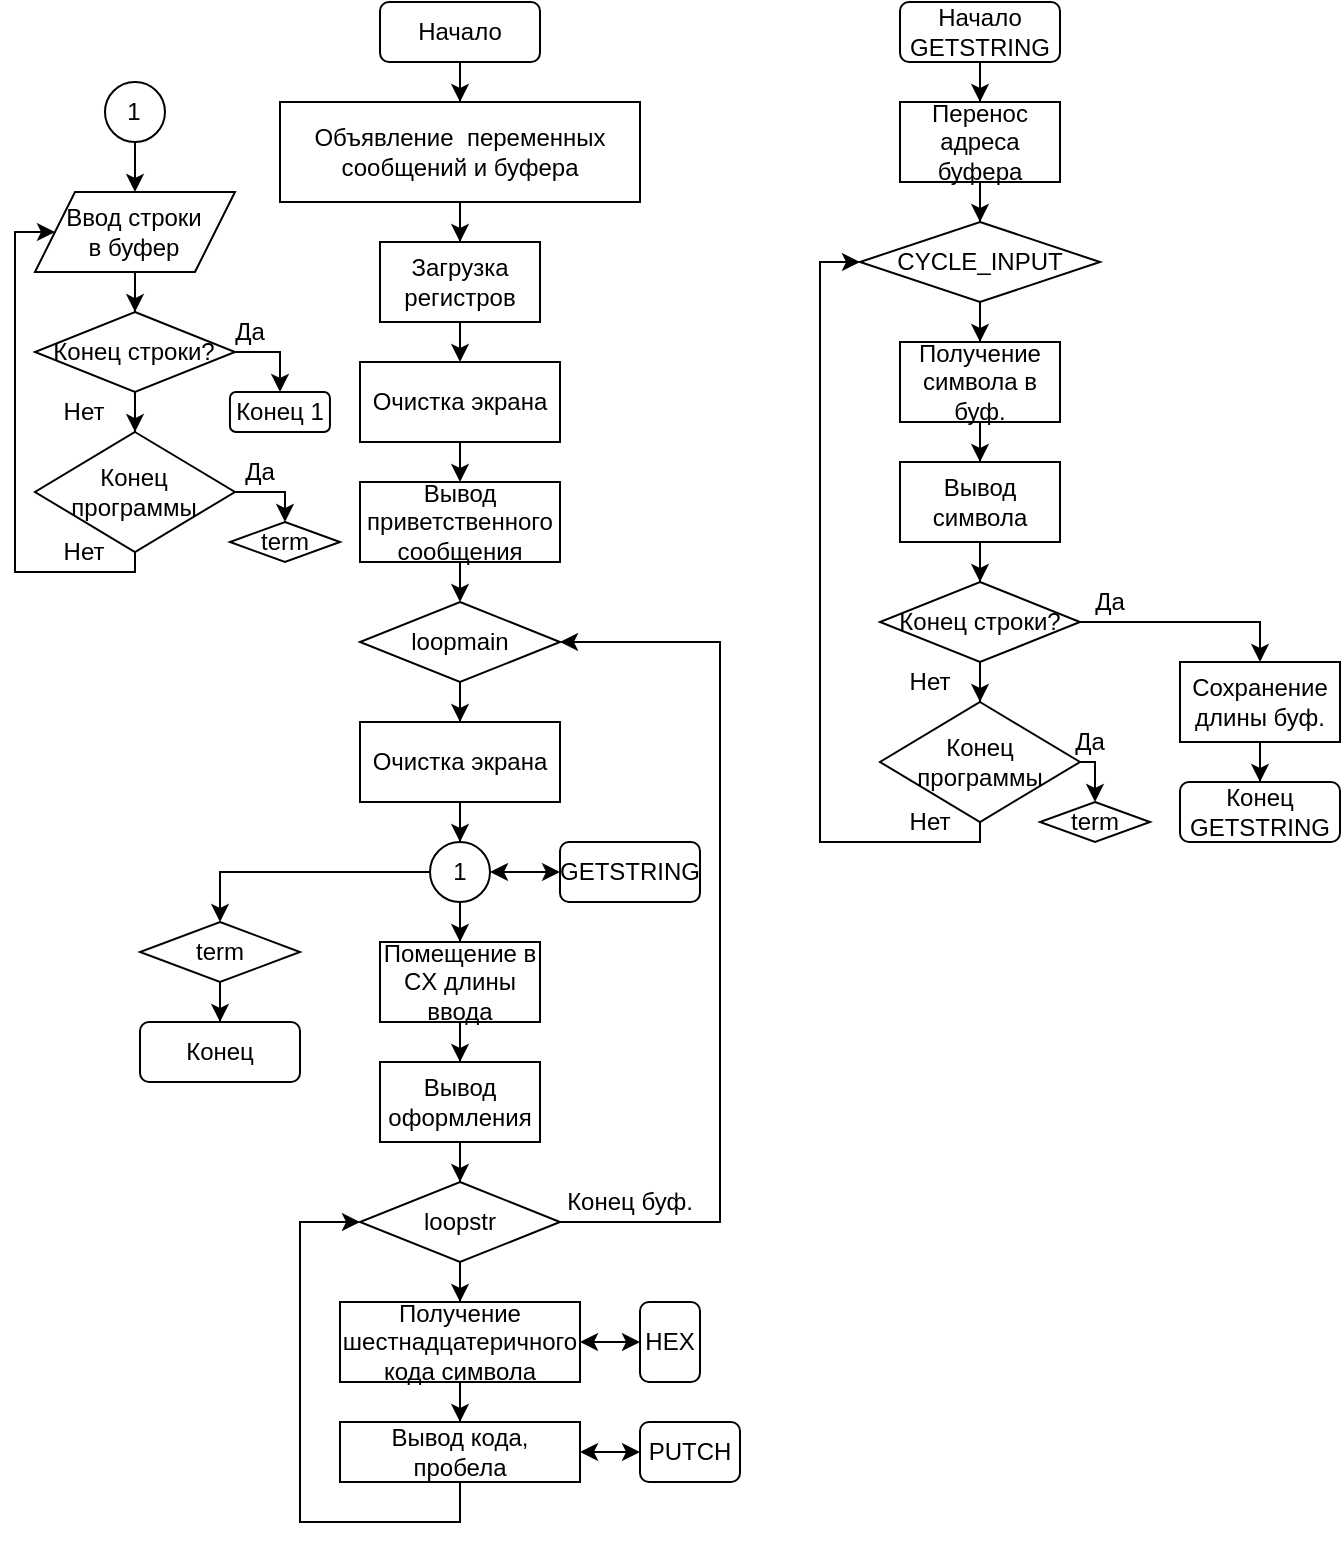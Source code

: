 <mxfile version="24.1.0" type="device">
  <diagram id="C5RBs43oDa-KdzZeNtuy" name="Page-1">
    <mxGraphModel dx="869" dy="473" grid="1" gridSize="10" guides="1" tooltips="1" connect="1" arrows="1" fold="1" page="1" pageScale="1" pageWidth="827" pageHeight="1169" math="0" shadow="0">
      <root>
        <mxCell id="WIyWlLk6GJQsqaUBKTNV-0" />
        <mxCell id="WIyWlLk6GJQsqaUBKTNV-1" parent="WIyWlLk6GJQsqaUBKTNV-0" />
        <mxCell id="b1ORVTBcM8QreffQEjI8-5" style="edgeStyle=orthogonalEdgeStyle;rounded=0;orthogonalLoop=1;jettySize=auto;html=1;" parent="WIyWlLk6GJQsqaUBKTNV-1" source="WIyWlLk6GJQsqaUBKTNV-3" target="b1ORVTBcM8QreffQEjI8-4" edge="1">
          <mxGeometry relative="1" as="geometry" />
        </mxCell>
        <mxCell id="WIyWlLk6GJQsqaUBKTNV-3" value="Начало" style="rounded=1;whiteSpace=wrap;html=1;fontSize=12;glass=0;strokeWidth=1;shadow=0;" parent="WIyWlLk6GJQsqaUBKTNV-1" vertex="1">
          <mxGeometry x="190" y="30" width="80" height="30" as="geometry" />
        </mxCell>
        <mxCell id="b1ORVTBcM8QreffQEjI8-7" style="edgeStyle=orthogonalEdgeStyle;rounded=0;orthogonalLoop=1;jettySize=auto;html=1;" parent="WIyWlLk6GJQsqaUBKTNV-1" source="b1ORVTBcM8QreffQEjI8-4" target="b1ORVTBcM8QreffQEjI8-6" edge="1">
          <mxGeometry relative="1" as="geometry" />
        </mxCell>
        <mxCell id="b1ORVTBcM8QreffQEjI8-4" value="Объявление&amp;nbsp; переменных сообщений и буфера" style="rounded=0;whiteSpace=wrap;html=1;" parent="WIyWlLk6GJQsqaUBKTNV-1" vertex="1">
          <mxGeometry x="140" y="80" width="180" height="50" as="geometry" />
        </mxCell>
        <mxCell id="vxpqx_h1XbM0o7AQPfHb-7" style="edgeStyle=orthogonalEdgeStyle;rounded=0;orthogonalLoop=1;jettySize=auto;html=1;exitX=0.5;exitY=1;exitDx=0;exitDy=0;entryX=0.5;entryY=0;entryDx=0;entryDy=0;" edge="1" parent="WIyWlLk6GJQsqaUBKTNV-1" source="b1ORVTBcM8QreffQEjI8-6" target="vxpqx_h1XbM0o7AQPfHb-1">
          <mxGeometry relative="1" as="geometry" />
        </mxCell>
        <mxCell id="b1ORVTBcM8QreffQEjI8-6" value="Загрузка регистров" style="rounded=0;whiteSpace=wrap;html=1;" parent="WIyWlLk6GJQsqaUBKTNV-1" vertex="1">
          <mxGeometry x="190" y="150" width="80" height="40" as="geometry" />
        </mxCell>
        <mxCell id="b1ORVTBcM8QreffQEjI8-8" value="Конец" style="rounded=1;whiteSpace=wrap;html=1;fontSize=12;glass=0;strokeWidth=1;shadow=0;" parent="WIyWlLk6GJQsqaUBKTNV-1" vertex="1">
          <mxGeometry x="70" y="540" width="80" height="30" as="geometry" />
        </mxCell>
        <mxCell id="vxpqx_h1XbM0o7AQPfHb-8" style="edgeStyle=orthogonalEdgeStyle;rounded=0;orthogonalLoop=1;jettySize=auto;html=1;exitX=0.5;exitY=1;exitDx=0;exitDy=0;entryX=0.5;entryY=0;entryDx=0;entryDy=0;" edge="1" parent="WIyWlLk6GJQsqaUBKTNV-1" source="vxpqx_h1XbM0o7AQPfHb-1" target="vxpqx_h1XbM0o7AQPfHb-2">
          <mxGeometry relative="1" as="geometry" />
        </mxCell>
        <mxCell id="vxpqx_h1XbM0o7AQPfHb-1" value="Очистка экрана" style="rounded=0;whiteSpace=wrap;html=1;" vertex="1" parent="WIyWlLk6GJQsqaUBKTNV-1">
          <mxGeometry x="180" y="210" width="100" height="40" as="geometry" />
        </mxCell>
        <mxCell id="vxpqx_h1XbM0o7AQPfHb-9" style="edgeStyle=orthogonalEdgeStyle;rounded=0;orthogonalLoop=1;jettySize=auto;html=1;exitX=0.5;exitY=1;exitDx=0;exitDy=0;entryX=0.5;entryY=0;entryDx=0;entryDy=0;" edge="1" parent="WIyWlLk6GJQsqaUBKTNV-1" source="vxpqx_h1XbM0o7AQPfHb-2" target="vxpqx_h1XbM0o7AQPfHb-4">
          <mxGeometry relative="1" as="geometry" />
        </mxCell>
        <mxCell id="vxpqx_h1XbM0o7AQPfHb-2" value="Вывод приветственного сообщения" style="rounded=0;whiteSpace=wrap;html=1;" vertex="1" parent="WIyWlLk6GJQsqaUBKTNV-1">
          <mxGeometry x="180" y="270" width="100" height="40" as="geometry" />
        </mxCell>
        <mxCell id="vxpqx_h1XbM0o7AQPfHb-12" style="edgeStyle=orthogonalEdgeStyle;rounded=0;orthogonalLoop=1;jettySize=auto;html=1;entryX=0.5;entryY=0;entryDx=0;entryDy=0;" edge="1" parent="WIyWlLk6GJQsqaUBKTNV-1" source="vxpqx_h1XbM0o7AQPfHb-3" target="vxpqx_h1XbM0o7AQPfHb-11">
          <mxGeometry relative="1" as="geometry" />
        </mxCell>
        <mxCell id="vxpqx_h1XbM0o7AQPfHb-3" value="Очистка экрана" style="rounded=0;whiteSpace=wrap;html=1;" vertex="1" parent="WIyWlLk6GJQsqaUBKTNV-1">
          <mxGeometry x="180" y="390" width="100" height="40" as="geometry" />
        </mxCell>
        <mxCell id="vxpqx_h1XbM0o7AQPfHb-10" style="edgeStyle=orthogonalEdgeStyle;rounded=0;orthogonalLoop=1;jettySize=auto;html=1;exitX=0.5;exitY=1;exitDx=0;exitDy=0;" edge="1" parent="WIyWlLk6GJQsqaUBKTNV-1" source="vxpqx_h1XbM0o7AQPfHb-4" target="vxpqx_h1XbM0o7AQPfHb-3">
          <mxGeometry relative="1" as="geometry" />
        </mxCell>
        <mxCell id="vxpqx_h1XbM0o7AQPfHb-4" value="loopmain" style="rhombus;whiteSpace=wrap;html=1;" vertex="1" parent="WIyWlLk6GJQsqaUBKTNV-1">
          <mxGeometry x="180" y="330" width="100" height="40" as="geometry" />
        </mxCell>
        <mxCell id="vxpqx_h1XbM0o7AQPfHb-37" style="edgeStyle=orthogonalEdgeStyle;rounded=0;orthogonalLoop=1;jettySize=auto;html=1;" edge="1" parent="WIyWlLk6GJQsqaUBKTNV-1" source="vxpqx_h1XbM0o7AQPfHb-11" target="vxpqx_h1XbM0o7AQPfHb-36">
          <mxGeometry relative="1" as="geometry" />
        </mxCell>
        <mxCell id="vxpqx_h1XbM0o7AQPfHb-52" style="edgeStyle=orthogonalEdgeStyle;rounded=0;orthogonalLoop=1;jettySize=auto;html=1;entryX=0.5;entryY=0;entryDx=0;entryDy=0;" edge="1" parent="WIyWlLk6GJQsqaUBKTNV-1" source="vxpqx_h1XbM0o7AQPfHb-11" target="vxpqx_h1XbM0o7AQPfHb-51">
          <mxGeometry relative="1" as="geometry" />
        </mxCell>
        <mxCell id="vxpqx_h1XbM0o7AQPfHb-11" value="1" style="ellipse;whiteSpace=wrap;html=1;aspect=fixed;" vertex="1" parent="WIyWlLk6GJQsqaUBKTNV-1">
          <mxGeometry x="215" y="450" width="30" height="30" as="geometry" />
        </mxCell>
        <mxCell id="vxpqx_h1XbM0o7AQPfHb-15" style="edgeStyle=orthogonalEdgeStyle;rounded=0;orthogonalLoop=1;jettySize=auto;html=1;entryX=0.5;entryY=0;entryDx=0;entryDy=0;" edge="1" parent="WIyWlLk6GJQsqaUBKTNV-1" source="vxpqx_h1XbM0o7AQPfHb-13" target="vxpqx_h1XbM0o7AQPfHb-14">
          <mxGeometry relative="1" as="geometry" />
        </mxCell>
        <mxCell id="vxpqx_h1XbM0o7AQPfHb-13" value="1" style="ellipse;whiteSpace=wrap;html=1;aspect=fixed;" vertex="1" parent="WIyWlLk6GJQsqaUBKTNV-1">
          <mxGeometry x="52.49" y="70" width="30" height="30" as="geometry" />
        </mxCell>
        <mxCell id="vxpqx_h1XbM0o7AQPfHb-17" style="edgeStyle=orthogonalEdgeStyle;rounded=0;orthogonalLoop=1;jettySize=auto;html=1;exitX=0.5;exitY=1;exitDx=0;exitDy=0;" edge="1" parent="WIyWlLk6GJQsqaUBKTNV-1" source="vxpqx_h1XbM0o7AQPfHb-14" target="vxpqx_h1XbM0o7AQPfHb-16">
          <mxGeometry relative="1" as="geometry" />
        </mxCell>
        <mxCell id="vxpqx_h1XbM0o7AQPfHb-14" value="Ввод строки&lt;div&gt;в буфер&lt;/div&gt;" style="shape=parallelogram;perimeter=parallelogramPerimeter;whiteSpace=wrap;html=1;fixedSize=1;" vertex="1" parent="WIyWlLk6GJQsqaUBKTNV-1">
          <mxGeometry x="17.49" y="125" width="100" height="40" as="geometry" />
        </mxCell>
        <mxCell id="vxpqx_h1XbM0o7AQPfHb-19" style="edgeStyle=orthogonalEdgeStyle;rounded=0;orthogonalLoop=1;jettySize=auto;html=1;exitX=0.5;exitY=1;exitDx=0;exitDy=0;" edge="1" parent="WIyWlLk6GJQsqaUBKTNV-1" source="vxpqx_h1XbM0o7AQPfHb-16" target="vxpqx_h1XbM0o7AQPfHb-18">
          <mxGeometry relative="1" as="geometry" />
        </mxCell>
        <mxCell id="vxpqx_h1XbM0o7AQPfHb-29" style="edgeStyle=orthogonalEdgeStyle;rounded=0;orthogonalLoop=1;jettySize=auto;html=1;exitX=1;exitY=0.5;exitDx=0;exitDy=0;" edge="1" parent="WIyWlLk6GJQsqaUBKTNV-1" source="vxpqx_h1XbM0o7AQPfHb-16" target="vxpqx_h1XbM0o7AQPfHb-27">
          <mxGeometry relative="1" as="geometry" />
        </mxCell>
        <mxCell id="vxpqx_h1XbM0o7AQPfHb-16" value="Конец строки?" style="rhombus;whiteSpace=wrap;html=1;" vertex="1" parent="WIyWlLk6GJQsqaUBKTNV-1">
          <mxGeometry x="17.49" y="185" width="100" height="40" as="geometry" />
        </mxCell>
        <mxCell id="vxpqx_h1XbM0o7AQPfHb-20" style="edgeStyle=orthogonalEdgeStyle;rounded=0;orthogonalLoop=1;jettySize=auto;html=1;entryX=0;entryY=0.5;entryDx=0;entryDy=0;" edge="1" parent="WIyWlLk6GJQsqaUBKTNV-1" source="vxpqx_h1XbM0o7AQPfHb-18" target="vxpqx_h1XbM0o7AQPfHb-14">
          <mxGeometry relative="1" as="geometry">
            <Array as="points">
              <mxPoint x="67.49" y="315" />
              <mxPoint x="7.49" y="315" />
              <mxPoint x="7.49" y="145" />
            </Array>
          </mxGeometry>
        </mxCell>
        <mxCell id="vxpqx_h1XbM0o7AQPfHb-31" style="edgeStyle=orthogonalEdgeStyle;rounded=0;orthogonalLoop=1;jettySize=auto;html=1;exitX=1;exitY=0.5;exitDx=0;exitDy=0;entryX=0.5;entryY=0;entryDx=0;entryDy=0;" edge="1" parent="WIyWlLk6GJQsqaUBKTNV-1" source="vxpqx_h1XbM0o7AQPfHb-18" target="vxpqx_h1XbM0o7AQPfHb-30">
          <mxGeometry relative="1" as="geometry" />
        </mxCell>
        <mxCell id="vxpqx_h1XbM0o7AQPfHb-18" value="Конец программы" style="rhombus;whiteSpace=wrap;html=1;" vertex="1" parent="WIyWlLk6GJQsqaUBKTNV-1">
          <mxGeometry x="17.49" y="245" width="100" height="60" as="geometry" />
        </mxCell>
        <mxCell id="vxpqx_h1XbM0o7AQPfHb-21" value="Нет" style="text;html=1;align=center;verticalAlign=middle;whiteSpace=wrap;rounded=0;" vertex="1" parent="WIyWlLk6GJQsqaUBKTNV-1">
          <mxGeometry x="27.49" y="225" width="30" height="20" as="geometry" />
        </mxCell>
        <mxCell id="vxpqx_h1XbM0o7AQPfHb-22" value="Нет" style="text;html=1;align=center;verticalAlign=middle;whiteSpace=wrap;rounded=0;" vertex="1" parent="WIyWlLk6GJQsqaUBKTNV-1">
          <mxGeometry x="27.49" y="295" width="30" height="20" as="geometry" />
        </mxCell>
        <mxCell id="vxpqx_h1XbM0o7AQPfHb-25" value="GETSTRING" style="rounded=1;whiteSpace=wrap;html=1;" vertex="1" parent="WIyWlLk6GJQsqaUBKTNV-1">
          <mxGeometry x="280" y="450" width="70" height="30" as="geometry" />
        </mxCell>
        <mxCell id="vxpqx_h1XbM0o7AQPfHb-26" value="" style="endArrow=classic;startArrow=classic;html=1;rounded=0;" edge="1" parent="WIyWlLk6GJQsqaUBKTNV-1" source="vxpqx_h1XbM0o7AQPfHb-11" target="vxpqx_h1XbM0o7AQPfHb-25">
          <mxGeometry width="50" height="50" relative="1" as="geometry">
            <mxPoint x="170" y="430" as="sourcePoint" />
            <mxPoint x="220" y="380" as="targetPoint" />
          </mxGeometry>
        </mxCell>
        <mxCell id="vxpqx_h1XbM0o7AQPfHb-27" value="Конец 1" style="rounded=1;whiteSpace=wrap;html=1;fontSize=12;glass=0;strokeWidth=1;shadow=0;" vertex="1" parent="WIyWlLk6GJQsqaUBKTNV-1">
          <mxGeometry x="114.98" y="225" width="50" height="20" as="geometry" />
        </mxCell>
        <mxCell id="vxpqx_h1XbM0o7AQPfHb-30" value="term" style="rhombus;whiteSpace=wrap;html=1;" vertex="1" parent="WIyWlLk6GJQsqaUBKTNV-1">
          <mxGeometry x="114.98" y="290" width="55.02" height="20" as="geometry" />
        </mxCell>
        <mxCell id="vxpqx_h1XbM0o7AQPfHb-35" style="edgeStyle=orthogonalEdgeStyle;rounded=0;orthogonalLoop=1;jettySize=auto;html=1;" edge="1" parent="WIyWlLk6GJQsqaUBKTNV-1" source="vxpqx_h1XbM0o7AQPfHb-32" target="vxpqx_h1XbM0o7AQPfHb-34">
          <mxGeometry relative="1" as="geometry" />
        </mxCell>
        <mxCell id="vxpqx_h1XbM0o7AQPfHb-32" value="Вывод оформления" style="rounded=0;whiteSpace=wrap;html=1;" vertex="1" parent="WIyWlLk6GJQsqaUBKTNV-1">
          <mxGeometry x="190" y="560" width="80" height="40" as="geometry" />
        </mxCell>
        <mxCell id="vxpqx_h1XbM0o7AQPfHb-40" style="edgeStyle=orthogonalEdgeStyle;rounded=0;orthogonalLoop=1;jettySize=auto;html=1;" edge="1" parent="WIyWlLk6GJQsqaUBKTNV-1" source="vxpqx_h1XbM0o7AQPfHb-34" target="vxpqx_h1XbM0o7AQPfHb-39">
          <mxGeometry relative="1" as="geometry" />
        </mxCell>
        <mxCell id="vxpqx_h1XbM0o7AQPfHb-49" style="edgeStyle=orthogonalEdgeStyle;rounded=0;orthogonalLoop=1;jettySize=auto;html=1;exitX=1;exitY=0.5;exitDx=0;exitDy=0;entryX=1;entryY=0.5;entryDx=0;entryDy=0;" edge="1" parent="WIyWlLk6GJQsqaUBKTNV-1" source="vxpqx_h1XbM0o7AQPfHb-34" target="vxpqx_h1XbM0o7AQPfHb-4">
          <mxGeometry relative="1" as="geometry">
            <Array as="points">
              <mxPoint x="360" y="640" />
              <mxPoint x="360" y="350" />
            </Array>
          </mxGeometry>
        </mxCell>
        <mxCell id="vxpqx_h1XbM0o7AQPfHb-34" value="loopstr" style="rhombus;whiteSpace=wrap;html=1;" vertex="1" parent="WIyWlLk6GJQsqaUBKTNV-1">
          <mxGeometry x="180" y="620" width="100" height="40" as="geometry" />
        </mxCell>
        <mxCell id="vxpqx_h1XbM0o7AQPfHb-38" style="edgeStyle=orthogonalEdgeStyle;rounded=0;orthogonalLoop=1;jettySize=auto;html=1;" edge="1" parent="WIyWlLk6GJQsqaUBKTNV-1" source="vxpqx_h1XbM0o7AQPfHb-36" target="vxpqx_h1XbM0o7AQPfHb-32">
          <mxGeometry relative="1" as="geometry" />
        </mxCell>
        <mxCell id="vxpqx_h1XbM0o7AQPfHb-36" value="Помещение в CX длины ввода" style="rounded=0;whiteSpace=wrap;html=1;" vertex="1" parent="WIyWlLk6GJQsqaUBKTNV-1">
          <mxGeometry x="190" y="500" width="80" height="40" as="geometry" />
        </mxCell>
        <mxCell id="vxpqx_h1XbM0o7AQPfHb-46" style="edgeStyle=orthogonalEdgeStyle;rounded=0;orthogonalLoop=1;jettySize=auto;html=1;" edge="1" parent="WIyWlLk6GJQsqaUBKTNV-1" source="vxpqx_h1XbM0o7AQPfHb-39" target="vxpqx_h1XbM0o7AQPfHb-43">
          <mxGeometry relative="1" as="geometry" />
        </mxCell>
        <mxCell id="vxpqx_h1XbM0o7AQPfHb-39" value="Получение шестнадцатеричного кода символа" style="rounded=0;whiteSpace=wrap;html=1;" vertex="1" parent="WIyWlLk6GJQsqaUBKTNV-1">
          <mxGeometry x="170" y="680" width="120" height="40" as="geometry" />
        </mxCell>
        <mxCell id="vxpqx_h1XbM0o7AQPfHb-41" value="HEX" style="rounded=1;whiteSpace=wrap;html=1;" vertex="1" parent="WIyWlLk6GJQsqaUBKTNV-1">
          <mxGeometry x="320" y="680" width="30" height="40" as="geometry" />
        </mxCell>
        <mxCell id="vxpqx_h1XbM0o7AQPfHb-42" value="" style="endArrow=classic;startArrow=classic;html=1;rounded=0;" edge="1" parent="WIyWlLk6GJQsqaUBKTNV-1" source="vxpqx_h1XbM0o7AQPfHb-39" target="vxpqx_h1XbM0o7AQPfHb-41">
          <mxGeometry width="50" height="50" relative="1" as="geometry">
            <mxPoint x="180" y="640" as="sourcePoint" />
            <mxPoint x="230" y="590" as="targetPoint" />
          </mxGeometry>
        </mxCell>
        <mxCell id="vxpqx_h1XbM0o7AQPfHb-47" style="edgeStyle=orthogonalEdgeStyle;rounded=0;orthogonalLoop=1;jettySize=auto;html=1;entryX=0;entryY=0.5;entryDx=0;entryDy=0;" edge="1" parent="WIyWlLk6GJQsqaUBKTNV-1" source="vxpqx_h1XbM0o7AQPfHb-43" target="vxpqx_h1XbM0o7AQPfHb-34">
          <mxGeometry relative="1" as="geometry">
            <Array as="points">
              <mxPoint x="230" y="790" />
              <mxPoint x="150" y="790" />
              <mxPoint x="150" y="640" />
            </Array>
          </mxGeometry>
        </mxCell>
        <mxCell id="vxpqx_h1XbM0o7AQPfHb-43" value="Вывод кода, пробела" style="rounded=0;whiteSpace=wrap;html=1;" vertex="1" parent="WIyWlLk6GJQsqaUBKTNV-1">
          <mxGeometry x="170" y="740" width="120" height="30" as="geometry" />
        </mxCell>
        <mxCell id="vxpqx_h1XbM0o7AQPfHb-44" value="PUTCH" style="rounded=1;whiteSpace=wrap;html=1;" vertex="1" parent="WIyWlLk6GJQsqaUBKTNV-1">
          <mxGeometry x="320" y="740" width="50" height="30" as="geometry" />
        </mxCell>
        <mxCell id="vxpqx_h1XbM0o7AQPfHb-45" value="" style="endArrow=classic;startArrow=classic;html=1;rounded=0;" edge="1" parent="WIyWlLk6GJQsqaUBKTNV-1" source="vxpqx_h1XbM0o7AQPfHb-43" target="vxpqx_h1XbM0o7AQPfHb-44">
          <mxGeometry width="50" height="50" relative="1" as="geometry">
            <mxPoint x="180" y="780" as="sourcePoint" />
            <mxPoint x="230" y="730" as="targetPoint" />
          </mxGeometry>
        </mxCell>
        <mxCell id="vxpqx_h1XbM0o7AQPfHb-50" value="Конец буф." style="text;html=1;align=center;verticalAlign=middle;whiteSpace=wrap;rounded=0;" vertex="1" parent="WIyWlLk6GJQsqaUBKTNV-1">
          <mxGeometry x="280" y="620" width="70" height="20" as="geometry" />
        </mxCell>
        <mxCell id="vxpqx_h1XbM0o7AQPfHb-55" style="edgeStyle=orthogonalEdgeStyle;rounded=0;orthogonalLoop=1;jettySize=auto;html=1;" edge="1" parent="WIyWlLk6GJQsqaUBKTNV-1" source="vxpqx_h1XbM0o7AQPfHb-51" target="b1ORVTBcM8QreffQEjI8-8">
          <mxGeometry relative="1" as="geometry" />
        </mxCell>
        <mxCell id="vxpqx_h1XbM0o7AQPfHb-51" value="term" style="rhombus;whiteSpace=wrap;html=1;" vertex="1" parent="WIyWlLk6GJQsqaUBKTNV-1">
          <mxGeometry x="70" y="490" width="80" height="30" as="geometry" />
        </mxCell>
        <mxCell id="vxpqx_h1XbM0o7AQPfHb-59" style="edgeStyle=orthogonalEdgeStyle;rounded=0;orthogonalLoop=1;jettySize=auto;html=1;" edge="1" parent="WIyWlLk6GJQsqaUBKTNV-1" source="vxpqx_h1XbM0o7AQPfHb-56" target="vxpqx_h1XbM0o7AQPfHb-58">
          <mxGeometry relative="1" as="geometry" />
        </mxCell>
        <mxCell id="vxpqx_h1XbM0o7AQPfHb-56" value="Начало&lt;div&gt;GETSTRING&lt;/div&gt;" style="rounded=1;whiteSpace=wrap;html=1;fontSize=12;glass=0;strokeWidth=1;shadow=0;" vertex="1" parent="WIyWlLk6GJQsqaUBKTNV-1">
          <mxGeometry x="450" y="30" width="80" height="30" as="geometry" />
        </mxCell>
        <mxCell id="vxpqx_h1XbM0o7AQPfHb-57" value="Конец&lt;div&gt;GETSTRING&lt;/div&gt;" style="rounded=1;whiteSpace=wrap;html=1;fontSize=12;glass=0;strokeWidth=1;shadow=0;" vertex="1" parent="WIyWlLk6GJQsqaUBKTNV-1">
          <mxGeometry x="590" y="420" width="80" height="30" as="geometry" />
        </mxCell>
        <mxCell id="vxpqx_h1XbM0o7AQPfHb-61" style="edgeStyle=orthogonalEdgeStyle;rounded=0;orthogonalLoop=1;jettySize=auto;html=1;" edge="1" parent="WIyWlLk6GJQsqaUBKTNV-1" source="vxpqx_h1XbM0o7AQPfHb-58" target="vxpqx_h1XbM0o7AQPfHb-60">
          <mxGeometry relative="1" as="geometry" />
        </mxCell>
        <mxCell id="vxpqx_h1XbM0o7AQPfHb-58" value="Перенос адреса буфера" style="rounded=0;whiteSpace=wrap;html=1;" vertex="1" parent="WIyWlLk6GJQsqaUBKTNV-1">
          <mxGeometry x="450" y="80" width="80" height="40" as="geometry" />
        </mxCell>
        <mxCell id="vxpqx_h1XbM0o7AQPfHb-64" style="edgeStyle=orthogonalEdgeStyle;rounded=0;orthogonalLoop=1;jettySize=auto;html=1;" edge="1" parent="WIyWlLk6GJQsqaUBKTNV-1" source="vxpqx_h1XbM0o7AQPfHb-60" target="vxpqx_h1XbM0o7AQPfHb-62">
          <mxGeometry relative="1" as="geometry" />
        </mxCell>
        <mxCell id="vxpqx_h1XbM0o7AQPfHb-60" value="CYCLE_INPUT" style="rhombus;whiteSpace=wrap;html=1;" vertex="1" parent="WIyWlLk6GJQsqaUBKTNV-1">
          <mxGeometry x="430" y="140" width="120" height="40" as="geometry" />
        </mxCell>
        <mxCell id="vxpqx_h1XbM0o7AQPfHb-65" style="edgeStyle=orthogonalEdgeStyle;rounded=0;orthogonalLoop=1;jettySize=auto;html=1;" edge="1" parent="WIyWlLk6GJQsqaUBKTNV-1" source="vxpqx_h1XbM0o7AQPfHb-62" target="vxpqx_h1XbM0o7AQPfHb-63">
          <mxGeometry relative="1" as="geometry" />
        </mxCell>
        <mxCell id="vxpqx_h1XbM0o7AQPfHb-62" value="Получение&lt;div&gt;символа в буф.&lt;/div&gt;" style="rounded=0;whiteSpace=wrap;html=1;" vertex="1" parent="WIyWlLk6GJQsqaUBKTNV-1">
          <mxGeometry x="450" y="200" width="80" height="40" as="geometry" />
        </mxCell>
        <mxCell id="vxpqx_h1XbM0o7AQPfHb-75" style="edgeStyle=orthogonalEdgeStyle;rounded=0;orthogonalLoop=1;jettySize=auto;html=1;" edge="1" parent="WIyWlLk6GJQsqaUBKTNV-1" source="vxpqx_h1XbM0o7AQPfHb-63" target="vxpqx_h1XbM0o7AQPfHb-68">
          <mxGeometry relative="1" as="geometry" />
        </mxCell>
        <mxCell id="vxpqx_h1XbM0o7AQPfHb-63" value="Вывод&lt;div&gt;символа&lt;/div&gt;" style="rounded=0;whiteSpace=wrap;html=1;" vertex="1" parent="WIyWlLk6GJQsqaUBKTNV-1">
          <mxGeometry x="450" y="260" width="80" height="40" as="geometry" />
        </mxCell>
        <mxCell id="vxpqx_h1XbM0o7AQPfHb-66" style="edgeStyle=orthogonalEdgeStyle;rounded=0;orthogonalLoop=1;jettySize=auto;html=1;exitX=0.5;exitY=1;exitDx=0;exitDy=0;" edge="1" parent="WIyWlLk6GJQsqaUBKTNV-1" source="vxpqx_h1XbM0o7AQPfHb-68" target="vxpqx_h1XbM0o7AQPfHb-70">
          <mxGeometry relative="1" as="geometry" />
        </mxCell>
        <mxCell id="vxpqx_h1XbM0o7AQPfHb-78" style="edgeStyle=orthogonalEdgeStyle;rounded=0;orthogonalLoop=1;jettySize=auto;html=1;exitX=1;exitY=0.5;exitDx=0;exitDy=0;entryX=0.5;entryY=0;entryDx=0;entryDy=0;" edge="1" parent="WIyWlLk6GJQsqaUBKTNV-1" source="vxpqx_h1XbM0o7AQPfHb-68" target="vxpqx_h1XbM0o7AQPfHb-77">
          <mxGeometry relative="1" as="geometry" />
        </mxCell>
        <mxCell id="vxpqx_h1XbM0o7AQPfHb-68" value="Конец строки?" style="rhombus;whiteSpace=wrap;html=1;" vertex="1" parent="WIyWlLk6GJQsqaUBKTNV-1">
          <mxGeometry x="440" y="320" width="100" height="40" as="geometry" />
        </mxCell>
        <mxCell id="vxpqx_h1XbM0o7AQPfHb-69" style="edgeStyle=orthogonalEdgeStyle;rounded=0;orthogonalLoop=1;jettySize=auto;html=1;exitX=1;exitY=0.5;exitDx=0;exitDy=0;entryX=0.5;entryY=0;entryDx=0;entryDy=0;" edge="1" parent="WIyWlLk6GJQsqaUBKTNV-1" source="vxpqx_h1XbM0o7AQPfHb-70" target="vxpqx_h1XbM0o7AQPfHb-74">
          <mxGeometry relative="1" as="geometry" />
        </mxCell>
        <mxCell id="vxpqx_h1XbM0o7AQPfHb-76" style="edgeStyle=orthogonalEdgeStyle;rounded=0;orthogonalLoop=1;jettySize=auto;html=1;entryX=0;entryY=0.5;entryDx=0;entryDy=0;" edge="1" parent="WIyWlLk6GJQsqaUBKTNV-1" source="vxpqx_h1XbM0o7AQPfHb-70" target="vxpqx_h1XbM0o7AQPfHb-60">
          <mxGeometry relative="1" as="geometry">
            <mxPoint x="410" y="240" as="targetPoint" />
            <Array as="points">
              <mxPoint x="490" y="450" />
              <mxPoint x="410" y="450" />
              <mxPoint x="410" y="160" />
            </Array>
          </mxGeometry>
        </mxCell>
        <mxCell id="vxpqx_h1XbM0o7AQPfHb-70" value="Конец программы" style="rhombus;whiteSpace=wrap;html=1;" vertex="1" parent="WIyWlLk6GJQsqaUBKTNV-1">
          <mxGeometry x="440" y="380" width="100" height="60" as="geometry" />
        </mxCell>
        <mxCell id="vxpqx_h1XbM0o7AQPfHb-71" value="Нет" style="text;html=1;align=center;verticalAlign=middle;whiteSpace=wrap;rounded=0;" vertex="1" parent="WIyWlLk6GJQsqaUBKTNV-1">
          <mxGeometry x="450" y="360" width="30" height="20" as="geometry" />
        </mxCell>
        <mxCell id="vxpqx_h1XbM0o7AQPfHb-72" value="Нет" style="text;html=1;align=center;verticalAlign=middle;whiteSpace=wrap;rounded=0;" vertex="1" parent="WIyWlLk6GJQsqaUBKTNV-1">
          <mxGeometry x="450" y="430" width="30" height="20" as="geometry" />
        </mxCell>
        <mxCell id="vxpqx_h1XbM0o7AQPfHb-74" value="term" style="rhombus;whiteSpace=wrap;html=1;" vertex="1" parent="WIyWlLk6GJQsqaUBKTNV-1">
          <mxGeometry x="520" y="430" width="55.02" height="20" as="geometry" />
        </mxCell>
        <mxCell id="vxpqx_h1XbM0o7AQPfHb-79" style="edgeStyle=orthogonalEdgeStyle;rounded=0;orthogonalLoop=1;jettySize=auto;html=1;" edge="1" parent="WIyWlLk6GJQsqaUBKTNV-1" source="vxpqx_h1XbM0o7AQPfHb-77" target="vxpqx_h1XbM0o7AQPfHb-57">
          <mxGeometry relative="1" as="geometry" />
        </mxCell>
        <mxCell id="vxpqx_h1XbM0o7AQPfHb-77" value="Сохранение длины буф." style="rounded=0;whiteSpace=wrap;html=1;" vertex="1" parent="WIyWlLk6GJQsqaUBKTNV-1">
          <mxGeometry x="590" y="360" width="80" height="40" as="geometry" />
        </mxCell>
        <mxCell id="vxpqx_h1XbM0o7AQPfHb-80" value="Да" style="text;html=1;align=center;verticalAlign=middle;whiteSpace=wrap;rounded=0;" vertex="1" parent="WIyWlLk6GJQsqaUBKTNV-1">
          <mxGeometry x="110" y="185" width="30" height="20" as="geometry" />
        </mxCell>
        <mxCell id="vxpqx_h1XbM0o7AQPfHb-82" value="Да" style="text;html=1;align=center;verticalAlign=middle;whiteSpace=wrap;rounded=0;" vertex="1" parent="WIyWlLk6GJQsqaUBKTNV-1">
          <mxGeometry x="114.98" y="250" width="30" height="30" as="geometry" />
        </mxCell>
        <mxCell id="vxpqx_h1XbM0o7AQPfHb-83" value="Да" style="text;html=1;align=center;verticalAlign=middle;whiteSpace=wrap;rounded=0;" vertex="1" parent="WIyWlLk6GJQsqaUBKTNV-1">
          <mxGeometry x="530" y="390" width="30" height="20" as="geometry" />
        </mxCell>
        <mxCell id="vxpqx_h1XbM0o7AQPfHb-84" value="Да" style="text;html=1;align=center;verticalAlign=middle;whiteSpace=wrap;rounded=0;" vertex="1" parent="WIyWlLk6GJQsqaUBKTNV-1">
          <mxGeometry x="540" y="320" width="30" height="20" as="geometry" />
        </mxCell>
      </root>
    </mxGraphModel>
  </diagram>
</mxfile>
